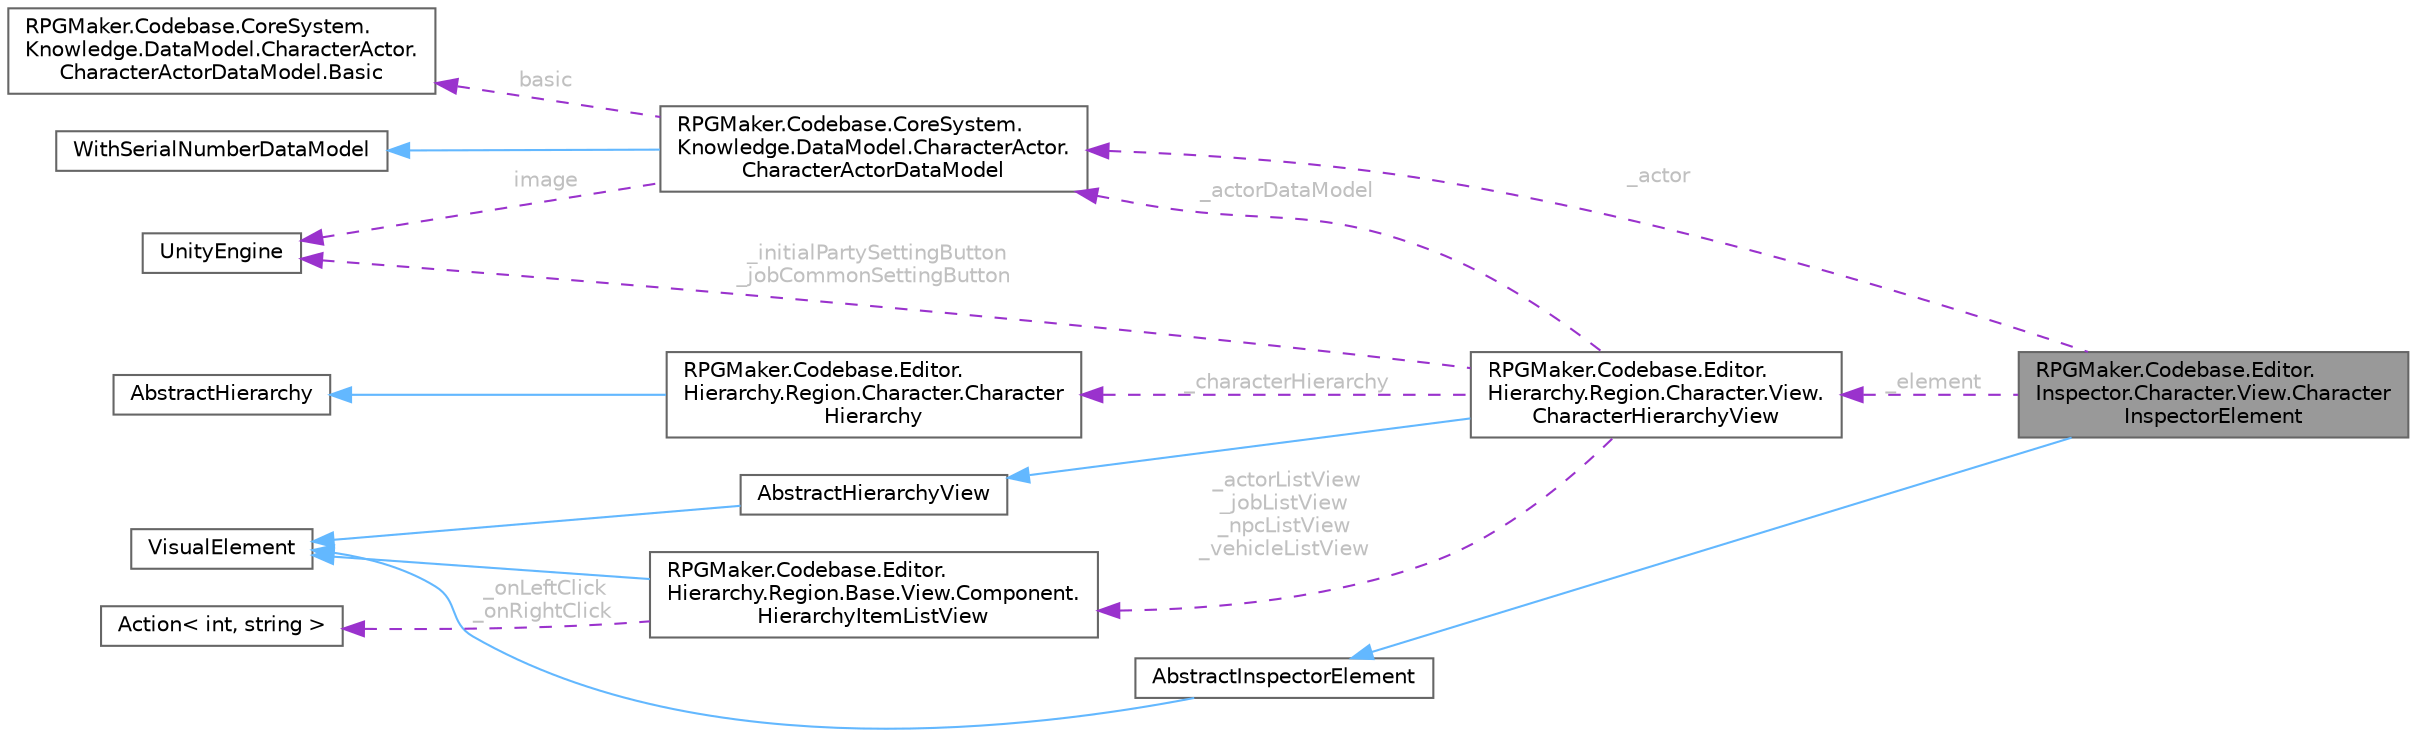 digraph "RPGMaker.Codebase.Editor.Inspector.Character.View.CharacterInspectorElement"
{
 // LATEX_PDF_SIZE
  bgcolor="transparent";
  edge [fontname=Helvetica,fontsize=10,labelfontname=Helvetica,labelfontsize=10];
  node [fontname=Helvetica,fontsize=10,shape=box,height=0.2,width=0.4];
  rankdir="LR";
  Node1 [id="Node000001",label="RPGMaker.Codebase.Editor.\lInspector.Character.View.Character\lInspectorElement",height=0.2,width=0.4,color="gray40", fillcolor="grey60", style="filled", fontcolor="black",tooltip=" "];
  Node2 -> Node1 [id="edge1_Node000001_Node000002",dir="back",color="steelblue1",style="solid",tooltip=" "];
  Node2 [id="Node000002",label="AbstractInspectorElement",height=0.2,width=0.4,color="gray40", fillcolor="white", style="filled",URL="$d5/d42/class_r_p_g_maker_1_1_codebase_1_1_editor_1_1_inspector_1_1_abstract_inspector_element.html",tooltip=" "];
  Node3 -> Node2 [id="edge2_Node000002_Node000003",dir="back",color="steelblue1",style="solid",tooltip=" "];
  Node3 [id="Node000003",label="VisualElement",height=0.2,width=0.4,color="gray40", fillcolor="white", style="filled",tooltip=" "];
  Node4 -> Node1 [id="edge3_Node000001_Node000004",dir="back",color="darkorchid3",style="dashed",tooltip=" ",label=" _actor",fontcolor="grey" ];
  Node4 [id="Node000004",label="RPGMaker.Codebase.CoreSystem.\lKnowledge.DataModel.CharacterActor.\lCharacterActorDataModel",height=0.2,width=0.4,color="gray40", fillcolor="white", style="filled",URL="$de/d3a/class_r_p_g_maker_1_1_codebase_1_1_core_system_1_1_knowledge_1_1_data_model_1_1_character_actor_1_1_character_actor_data_model.html",tooltip="キャラクター・アクター・データ・モデル"];
  Node5 -> Node4 [id="edge4_Node000004_Node000005",dir="back",color="steelblue1",style="solid",tooltip=" "];
  Node5 [id="Node000005",label="WithSerialNumberDataModel",height=0.2,width=0.4,color="gray40", fillcolor="white", style="filled",tooltip=" "];
  Node6 -> Node4 [id="edge5_Node000004_Node000006",dir="back",color="darkorchid3",style="dashed",tooltip=" ",label=" basic",fontcolor="grey" ];
  Node6 [id="Node000006",label="RPGMaker.Codebase.CoreSystem.\lKnowledge.DataModel.CharacterActor.\lCharacterActorDataModel.Basic",height=0.2,width=0.4,color="gray40", fillcolor="white", style="filled",URL="$dd/d44/class_r_p_g_maker_1_1_codebase_1_1_core_system_1_1_knowledge_1_1_data_model_1_1_character_actor_3e46d207915a76ceb4683ba48de9a612.html",tooltip=" "];
  Node7 -> Node4 [id="edge6_Node000004_Node000007",dir="back",color="darkorchid3",style="dashed",tooltip=" ",label=" image",fontcolor="grey" ];
  Node7 [id="Node000007",label="UnityEngine",height=0.2,width=0.4,color="gray40", fillcolor="white", style="filled",tooltip=" "];
  Node8 -> Node1 [id="edge7_Node000001_Node000008",dir="back",color="darkorchid3",style="dashed",tooltip=" ",label=" _element",fontcolor="grey" ];
  Node8 [id="Node000008",label="RPGMaker.Codebase.Editor.\lHierarchy.Region.Character.View.\lCharacterHierarchyView",height=0.2,width=0.4,color="gray40", fillcolor="white", style="filled",URL="$d6/d1b/class_r_p_g_maker_1_1_codebase_1_1_editor_1_1_hierarchy_1_1_region_1_1_character_1_1_view_1_1_character_hierarchy_view.html",tooltip="キャラクターのHierarchyView"];
  Node9 -> Node8 [id="edge8_Node000008_Node000009",dir="back",color="steelblue1",style="solid",tooltip=" "];
  Node9 [id="Node000009",label="AbstractHierarchyView",height=0.2,width=0.4,color="gray40", fillcolor="white", style="filled",URL="$de/d02/class_r_p_g_maker_1_1_codebase_1_1_editor_1_1_common_1_1_view_1_1_abstract_hierarchy_view.html",tooltip="HierarchyViewの基底クラス"];
  Node3 -> Node9 [id="edge9_Node000009_Node000003",dir="back",color="steelblue1",style="solid",tooltip=" "];
  Node4 -> Node8 [id="edge10_Node000008_Node000004",dir="back",color="darkorchid3",style="dashed",tooltip=" ",label=" _actorDataModel",fontcolor="grey" ];
  Node10 -> Node8 [id="edge11_Node000008_Node000010",dir="back",color="darkorchid3",style="dashed",tooltip=" ",label=" _characterHierarchy",fontcolor="grey" ];
  Node10 [id="Node000010",label="RPGMaker.Codebase.Editor.\lHierarchy.Region.Character.Character\lHierarchy",height=0.2,width=0.4,color="gray40", fillcolor="white", style="filled",URL="$da/d03/class_r_p_g_maker_1_1_codebase_1_1_editor_1_1_hierarchy_1_1_region_1_1_character_1_1_character_hierarchy.html",tooltip="キャラクター及び、敵のHierarchy"];
  Node11 -> Node10 [id="edge12_Node000010_Node000011",dir="back",color="steelblue1",style="solid",tooltip=" "];
  Node11 [id="Node000011",label="AbstractHierarchy",height=0.2,width=0.4,color="gray40", fillcolor="white", style="filled",URL="$d2/ddd/class_r_p_g_maker_1_1_codebase_1_1_editor_1_1_hierarchy_1_1_common_1_1_abstract_hierarchy.html",tooltip="各Hierarchy表示の基底クラス"];
  Node12 -> Node8 [id="edge13_Node000008_Node000012",dir="back",color="darkorchid3",style="dashed",tooltip=" ",label=" _actorListView\n_jobListView\n_npcListView\n_vehicleListView",fontcolor="grey" ];
  Node12 [id="Node000012",label="RPGMaker.Codebase.Editor.\lHierarchy.Region.Base.View.Component.\lHierarchyItemListView",height=0.2,width=0.4,color="gray40", fillcolor="white", style="filled",URL="$d1/de8/class_r_p_g_maker_1_1_codebase_1_1_editor_1_1_hierarchy_1_1_region_1_1_base_1_1_view_1_1_component_1_1_hierarchy_item_list_view.html",tooltip=" "];
  Node3 -> Node12 [id="edge14_Node000012_Node000003",dir="back",color="steelblue1",style="solid",tooltip=" "];
  Node13 -> Node12 [id="edge15_Node000012_Node000013",dir="back",color="darkorchid3",style="dashed",tooltip=" ",label=" _onLeftClick\n_onRightClick",fontcolor="grey" ];
  Node13 [id="Node000013",label="Action\< int, string \>",height=0.2,width=0.4,color="gray40", fillcolor="white", style="filled",tooltip=" "];
  Node7 -> Node8 [id="edge16_Node000008_Node000007",dir="back",color="darkorchid3",style="dashed",tooltip=" ",label=" _initialPartySettingButton\n_jobCommonSettingButton",fontcolor="grey" ];
}

